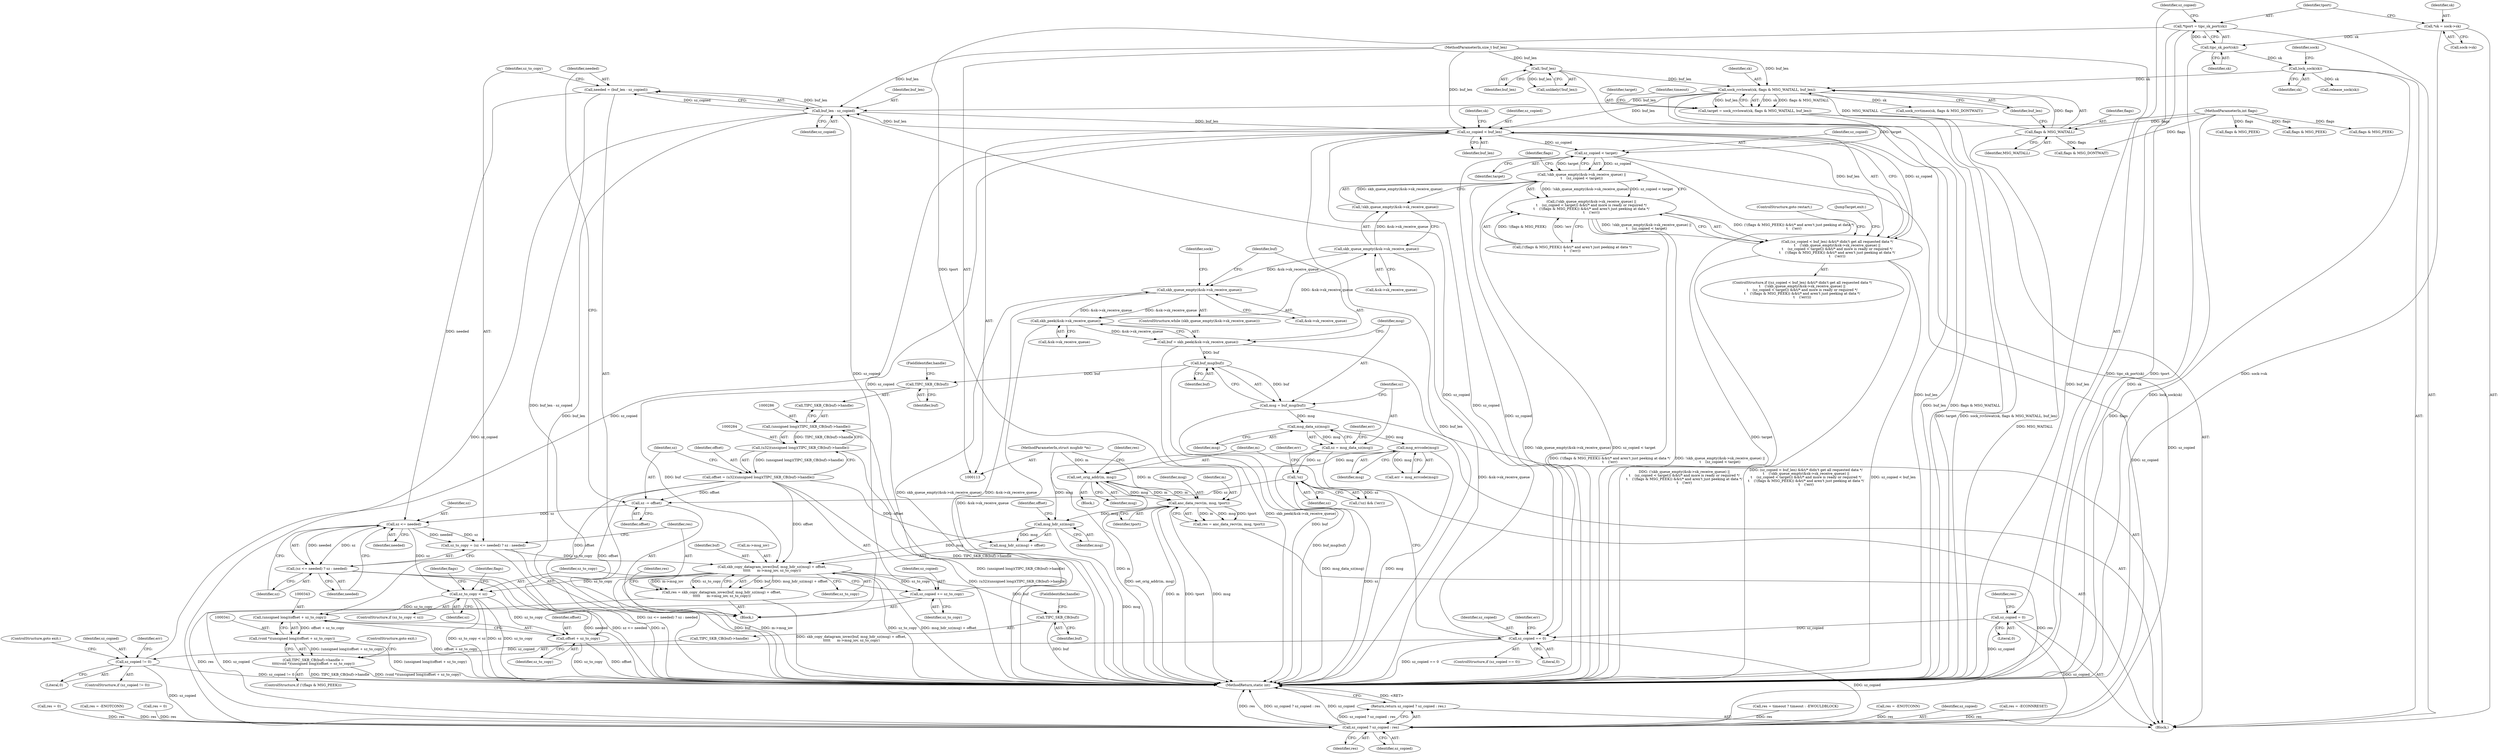 digraph "0_linux_f3d3342602f8bcbf37d7c46641cb9bca7618eb1c_33@integer" {
"1000294" [label="(Call,needed = (buf_len - sz_copied))"];
"1000296" [label="(Call,buf_len - sz_copied)"];
"1000171" [label="(Call,sock_rcvlowat(sk, flags & MSG_WAITALL, buf_len))"];
"1000154" [label="(Call,lock_sock(sk))"];
"1000129" [label="(Call,tipc_sk_port(sk))"];
"1000121" [label="(Call,*sk = sock->sk)"];
"1000173" [label="(Call,flags & MSG_WAITALL)"];
"1000118" [label="(MethodParameterIn,int flags)"];
"1000149" [label="(Call,!buf_len)"];
"1000117" [label="(MethodParameterIn,size_t buf_len)"];
"1000397" [label="(Call,sz_copied < buf_len)"];
"1000322" [label="(Call,sz_copied += sz_to_copy)"];
"1000309" [label="(Call,skb_copy_datagram_iovec(buf, msg_hdr_sz(msg) + offset,\n\t\t\t\t\t      m->msg_iov, sz_to_copy))"];
"1000288" [label="(Call,TIPC_SKB_CB(buf))"];
"1000239" [label="(Call,buf_msg(buf))"];
"1000230" [label="(Call,buf = skb_peek(&sk->sk_receive_queue))"];
"1000232" [label="(Call,skb_peek(&sk->sk_receive_queue))"];
"1000186" [label="(Call,skb_queue_empty(&sk->sk_receive_queue))"];
"1000403" [label="(Call,skb_queue_empty(&sk->sk_receive_queue))"];
"1000312" [label="(Call,msg_hdr_sz(msg))"];
"1000247" [label="(Call,msg_errcode(msg))"];
"1000243" [label="(Call,msg_data_sz(msg))"];
"1000237" [label="(Call,msg = buf_msg(buf))"];
"1000269" [label="(Call,anc_data_recv(m, msg, tport))"];
"1000264" [label="(Call,set_orig_addr(m, msg))"];
"1000116" [label="(MethodParameterIn,struct msghdr *m)"];
"1000127" [label="(Call,*tport = tipc_sk_port(sk))"];
"1000281" [label="(Call,offset = (u32)(unsigned long)(TIPC_SKB_CB(buf)->handle))"];
"1000283" [label="(Call,(u32)(unsigned long)(TIPC_SKB_CB(buf)->handle))"];
"1000285" [label="(Call,(unsigned long)(TIPC_SKB_CB(buf)->handle))"];
"1000299" [label="(Call,sz_to_copy = (sz <= needed) ? sz : needed)"];
"1000302" [label="(Call,sz <= needed)"];
"1000291" [label="(Call,sz -= offset)"];
"1000251" [label="(Call,!sz)"];
"1000241" [label="(Call,sz = msg_data_sz(msg))"];
"1000294" [label="(Call,needed = (buf_len - sz_copied))"];
"1000351" [label="(Call,sz_copied != 0)"];
"1000260" [label="(Call,sz_copied == 0)"];
"1000408" [label="(Call,sz_copied < target)"];
"1000169" [label="(Call,target = sock_rcvlowat(sk, flags & MSG_WAITALL, buf_len))"];
"1000139" [label="(Call,sz_copied = 0)"];
"1000307" [label="(Call,res = skb_copy_datagram_iovec(buf, msg_hdr_sz(msg) + offset,\n\t\t\t\t\t      m->msg_iov, sz_to_copy))"];
"1000423" [label="(Call,sz_copied ? sz_copied : res)"];
"1000422" [label="(Return,return sz_copied ? sz_copied : res;)"];
"1000396" [label="(Call,(sz_copied < buf_len) &&\t/* didn't get all requested data */\n\t    (!skb_queue_empty(&sk->sk_receive_queue) ||\n\t    (sz_copied < target)) &&\t/* and more is ready or required */\n\t    (!(flags & MSG_PEEK)) &&\t/* and aren't just peeking at data */\n\t    (!err))"];
"1000401" [label="(Call,!skb_queue_empty(&sk->sk_receive_queue) ||\n\t    (sz_copied < target))"];
"1000400" [label="(Call,(!skb_queue_empty(&sk->sk_receive_queue) ||\n\t    (sz_copied < target)) &&\t/* and more is ready or required */\n\t    (!(flags & MSG_PEEK)) &&\t/* and aren't just peeking at data */\n\t    (!err))"];
"1000326" [label="(Call,sz_to_copy < sz)"];
"1000342" [label="(Call,(unsigned long)(offset + sz_to_copy))"];
"1000340" [label="(Call,(void *)(unsigned long)(offset + sz_to_copy))"];
"1000335" [label="(Call,TIPC_SKB_CB(buf)->handle =\n\t\t\t\t(void *)(unsigned long)(offset + sz_to_copy))"];
"1000344" [label="(Call,offset + sz_to_copy)"];
"1000337" [label="(Call,TIPC_SKB_CB(buf))"];
"1000301" [label="(Call,(sz <= needed) ? sz : needed)"];
"1000325" [label="(ControlStructure,if (sz_to_copy < sz))"];
"1000298" [label="(Identifier,sz_copied)"];
"1000411" [label="(Call,(!(flags & MSG_PEEK)) &&\t/* and aren't just peeking at data */\n\t    (!err))"];
"1000148" [label="(Call,unlikely(!buf_len))"];
"1000179" [label="(Call,sock_rcvtimeo(sk, flags & MSG_DONTWAIT))"];
"1000239" [label="(Call,buf_msg(buf))"];
"1000303" [label="(Identifier,sz)"];
"1000413" [label="(Call,flags & MSG_PEEK)"];
"1000420" [label="(Call,release_sock(sk))"];
"1000174" [label="(Identifier,flags)"];
"1000340" [label="(Call,(void *)(unsigned long)(offset + sz_to_copy))"];
"1000309" [label="(Call,skb_copy_datagram_iovec(buf, msg_hdr_sz(msg) + offset,\n\t\t\t\t\t      m->msg_iov, sz_to_copy))"];
"1000116" [label="(MethodParameterIn,struct msghdr *m)"];
"1000272" [label="(Identifier,tport)"];
"1000230" [label="(Call,buf = skb_peek(&sk->sk_receive_queue))"];
"1000322" [label="(Call,sz_copied += sz_to_copy)"];
"1000423" [label="(Call,sz_copied ? sz_copied : res)"];
"1000345" [label="(Identifier,offset)"];
"1000209" [label="(Call,res = timeout ? timeout : -EWOULDBLOCK)"];
"1000247" [label="(Call,msg_errcode(msg))"];
"1000320" [label="(Identifier,res)"];
"1000339" [label="(FieldIdentifier,handle)"];
"1000185" [label="(ControlStructure,while (skb_queue_empty(&sk->sk_receive_queue)))"];
"1000173" [label="(Call,flags & MSG_WAITALL)"];
"1000118" [label="(MethodParameterIn,int flags)"];
"1000150" [label="(Identifier,buf_len)"];
"1000404" [label="(Call,&sk->sk_receive_queue)"];
"1000139" [label="(Call,sz_copied = 0)"];
"1000129" [label="(Call,tipc_sk_port(sk))"];
"1000402" [label="(Call,!skb_queue_empty(&sk->sk_receive_queue))"];
"1000294" [label="(Call,needed = (buf_len - sz_copied))"];
"1000169" [label="(Call,target = sock_rcvlowat(sk, flags & MSG_WAITALL, buf_len))"];
"1000232" [label="(Call,skb_peek(&sk->sk_receive_queue))"];
"1000160" [label="(Identifier,sock)"];
"1000263" [label="(Block,)"];
"1000346" [label="(Identifier,sz_to_copy)"];
"1000123" [label="(Call,sock->sk)"];
"1000338" [label="(Identifier,buf)"];
"1000260" [label="(Call,sz_copied == 0)"];
"1000315" [label="(Call,m->msg_iov)"];
"1000285" [label="(Call,(unsigned long)(TIPC_SKB_CB(buf)->handle))"];
"1000245" [label="(Call,err = msg_errcode(msg))"];
"1000396" [label="(Call,(sz_copied < buf_len) &&\t/* didn't get all requested data */\n\t    (!skb_queue_empty(&sk->sk_receive_queue) ||\n\t    (sz_copied < target)) &&\t/* and more is ready or required */\n\t    (!(flags & MSG_PEEK)) &&\t/* and aren't just peeking at data */\n\t    (!err))"];
"1000262" [label="(Literal,0)"];
"1000418" [label="(ControlStructure,goto restart;)"];
"1000127" [label="(Call,*tport = tipc_sk_port(sk))"];
"1000181" [label="(Call,flags & MSG_DONTWAIT)"];
"1000261" [label="(Identifier,sz_copied)"];
"1000296" [label="(Call,buf_len - sz_copied)"];
"1000307" [label="(Call,res = skb_copy_datagram_iovec(buf, msg_hdr_sz(msg) + offset,\n\t\t\t\t\t      m->msg_iov, sz_to_copy))"];
"1000295" [label="(Identifier,needed)"];
"1000281" [label="(Call,offset = (u32)(unsigned long)(TIPC_SKB_CB(buf)->handle))"];
"1000195" [label="(Identifier,sock)"];
"1000318" [label="(Identifier,sz_to_copy)"];
"1000282" [label="(Identifier,offset)"];
"1000403" [label="(Call,skb_queue_empty(&sk->sk_receive_queue))"];
"1000164" [label="(Call,res = -ENOTCONN)"];
"1000237" [label="(Call,msg = buf_msg(buf))"];
"1000354" [label="(ControlStructure,goto exit;)"];
"1000375" [label="(Identifier,flags)"];
"1000170" [label="(Identifier,target)"];
"1000251" [label="(Call,!sz)"];
"1000264" [label="(Call,set_orig_addr(m, msg))"];
"1000140" [label="(Identifier,sz_copied)"];
"1000141" [label="(Literal,0)"];
"1000242" [label="(Identifier,sz)"];
"1000171" [label="(Call,sock_rcvlowat(sk, flags & MSG_WAITALL, buf_len))"];
"1000351" [label="(Call,sz_copied != 0)"];
"1000155" [label="(Identifier,sk)"];
"1000149" [label="(Call,!buf_len)"];
"1000122" [label="(Identifier,sk)"];
"1000330" [label="(ControlStructure,if (!(flags & MSG_PEEK)))"];
"1000154" [label="(Call,lock_sock(sk))"];
"1000130" [label="(Identifier,sk)"];
"1000288" [label="(Call,TIPC_SKB_CB(buf))"];
"1000278" [label="(Identifier,err)"];
"1000270" [label="(Identifier,m)"];
"1000344" [label="(Call,offset + sz_to_copy)"];
"1000347" [label="(ControlStructure,goto exit;)"];
"1000268" [label="(Identifier,res)"];
"1000117" [label="(MethodParameterIn,size_t buf_len)"];
"1000312" [label="(Call,msg_hdr_sz(msg))"];
"1000422" [label="(Return,return sz_copied ? sz_copied : res;)"];
"1000408" [label="(Call,sz_copied < target)"];
"1000374" [label="(Call,flags & MSG_PEEK)"];
"1000290" [label="(FieldIdentifier,handle)"];
"1000332" [label="(Call,flags & MSG_PEEK)"];
"1000283" [label="(Call,(u32)(unsigned long)(TIPC_SKB_CB(buf)->handle))"];
"1000252" [label="(Identifier,sz)"];
"1000240" [label="(Identifier,buf)"];
"1000243" [label="(Call,msg_data_sz(msg))"];
"1000246" [label="(Identifier,err)"];
"1000311" [label="(Call,msg_hdr_sz(msg) + offset)"];
"1000314" [label="(Identifier,offset)"];
"1000326" [label="(Call,sz_to_copy < sz)"];
"1000248" [label="(Identifier,msg)"];
"1000297" [label="(Identifier,buf_len)"];
"1000414" [label="(Identifier,flags)"];
"1000305" [label="(Identifier,sz)"];
"1000231" [label="(Identifier,buf)"];
"1000424" [label="(Identifier,sz_copied)"];
"1000327" [label="(Identifier,sz_to_copy)"];
"1000301" [label="(Call,(sz <= needed) ? sz : needed)"];
"1000302" [label="(Call,sz <= needed)"];
"1000426" [label="(Identifier,res)"];
"1000259" [label="(ControlStructure,if (sz_copied == 0))"];
"1000238" [label="(Identifier,msg)"];
"1000336" [label="(Call,TIPC_SKB_CB(buf)->handle)"];
"1000427" [label="(MethodReturn,static int)"];
"1000342" [label="(Call,(unsigned long)(offset + sz_to_copy))"];
"1000328" [label="(Identifier,sz)"];
"1000337" [label="(Call,TIPC_SKB_CB(buf))"];
"1000121" [label="(Call,*sk = sock->sk)"];
"1000119" [label="(Block,)"];
"1000353" [label="(Literal,0)"];
"1000397" [label="(Call,sz_copied < buf_len)"];
"1000398" [label="(Identifier,sz_copied)"];
"1000352" [label="(Identifier,sz_copied)"];
"1000267" [label="(Call,res = anc_data_recv(m, msg, tport))"];
"1000300" [label="(Identifier,sz_to_copy)"];
"1000406" [label="(Identifier,sk)"];
"1000299" [label="(Call,sz_to_copy = (sz <= needed) ? sz : needed)"];
"1000323" [label="(Identifier,sz_copied)"];
"1000350" [label="(ControlStructure,if (sz_copied != 0))"];
"1000233" [label="(Call,&sk->sk_receive_queue)"];
"1000128" [label="(Identifier,tport)"];
"1000401" [label="(Call,!skb_queue_empty(&sk->sk_receive_queue) ||\n\t    (sz_copied < target))"];
"1000241" [label="(Call,sz = msg_data_sz(msg))"];
"1000271" [label="(Identifier,msg)"];
"1000410" [label="(Identifier,target)"];
"1000266" [label="(Identifier,msg)"];
"1000186" [label="(Call,skb_queue_empty(&sk->sk_receive_queue))"];
"1000292" [label="(Identifier,sz)"];
"1000333" [label="(Identifier,flags)"];
"1000279" [label="(Block,)"];
"1000172" [label="(Identifier,sk)"];
"1000367" [label="(Call,res = -ECONNRESET)"];
"1000304" [label="(Identifier,needed)"];
"1000425" [label="(Identifier,sz_copied)"];
"1000145" [label="(Identifier,res)"];
"1000178" [label="(Identifier,timeout)"];
"1000289" [label="(Identifier,buf)"];
"1000358" [label="(Identifier,err)"];
"1000306" [label="(Identifier,needed)"];
"1000144" [label="(Call,res = 0)"];
"1000199" [label="(Call,res = -ENOTCONN)"];
"1000399" [label="(Identifier,buf_len)"];
"1000409" [label="(Identifier,sz_copied)"];
"1000187" [label="(Call,&sk->sk_receive_queue)"];
"1000287" [label="(Call,TIPC_SKB_CB(buf)->handle)"];
"1000313" [label="(Identifier,msg)"];
"1000310" [label="(Identifier,buf)"];
"1000293" [label="(Identifier,offset)"];
"1000175" [label="(Identifier,MSG_WAITALL)"];
"1000291" [label="(Call,sz -= offset)"];
"1000176" [label="(Identifier,buf_len)"];
"1000244" [label="(Identifier,msg)"];
"1000419" [label="(JumpTarget,exit:)"];
"1000363" [label="(Call,res = 0)"];
"1000395" [label="(ControlStructure,if ((sz_copied < buf_len) &&\t/* didn't get all requested data */\n\t    (!skb_queue_empty(&sk->sk_receive_queue) ||\n\t    (sz_copied < target)) &&\t/* and more is ready or required */\n\t    (!(flags & MSG_PEEK)) &&\t/* and aren't just peeking at data */\n\t    (!err)))"];
"1000250" [label="(Call,(!sz) && (!err))"];
"1000400" [label="(Call,(!skb_queue_empty(&sk->sk_receive_queue) ||\n\t    (sz_copied < target)) &&\t/* and more is ready or required */\n\t    (!(flags & MSG_PEEK)) &&\t/* and aren't just peeking at data */\n\t    (!err))"];
"1000269" [label="(Call,anc_data_recv(m, msg, tport))"];
"1000254" [label="(Identifier,err)"];
"1000265" [label="(Identifier,m)"];
"1000324" [label="(Identifier,sz_to_copy)"];
"1000308" [label="(Identifier,res)"];
"1000335" [label="(Call,TIPC_SKB_CB(buf)->handle =\n\t\t\t\t(void *)(unsigned long)(offset + sz_to_copy))"];
"1000294" -> "1000279"  [label="AST: "];
"1000294" -> "1000296"  [label="CFG: "];
"1000295" -> "1000294"  [label="AST: "];
"1000296" -> "1000294"  [label="AST: "];
"1000300" -> "1000294"  [label="CFG: "];
"1000294" -> "1000427"  [label="DDG: buf_len - sz_copied"];
"1000296" -> "1000294"  [label="DDG: buf_len"];
"1000296" -> "1000294"  [label="DDG: sz_copied"];
"1000294" -> "1000302"  [label="DDG: needed"];
"1000296" -> "1000298"  [label="CFG: "];
"1000297" -> "1000296"  [label="AST: "];
"1000298" -> "1000296"  [label="AST: "];
"1000296" -> "1000427"  [label="DDG: buf_len"];
"1000171" -> "1000296"  [label="DDG: buf_len"];
"1000397" -> "1000296"  [label="DDG: buf_len"];
"1000117" -> "1000296"  [label="DDG: buf_len"];
"1000260" -> "1000296"  [label="DDG: sz_copied"];
"1000296" -> "1000322"  [label="DDG: sz_copied"];
"1000296" -> "1000397"  [label="DDG: buf_len"];
"1000296" -> "1000423"  [label="DDG: sz_copied"];
"1000171" -> "1000169"  [label="AST: "];
"1000171" -> "1000176"  [label="CFG: "];
"1000172" -> "1000171"  [label="AST: "];
"1000173" -> "1000171"  [label="AST: "];
"1000176" -> "1000171"  [label="AST: "];
"1000169" -> "1000171"  [label="CFG: "];
"1000171" -> "1000427"  [label="DDG: buf_len"];
"1000171" -> "1000427"  [label="DDG: flags & MSG_WAITALL"];
"1000171" -> "1000169"  [label="DDG: sk"];
"1000171" -> "1000169"  [label="DDG: flags & MSG_WAITALL"];
"1000171" -> "1000169"  [label="DDG: buf_len"];
"1000154" -> "1000171"  [label="DDG: sk"];
"1000173" -> "1000171"  [label="DDG: flags"];
"1000173" -> "1000171"  [label="DDG: MSG_WAITALL"];
"1000149" -> "1000171"  [label="DDG: buf_len"];
"1000117" -> "1000171"  [label="DDG: buf_len"];
"1000171" -> "1000179"  [label="DDG: sk"];
"1000171" -> "1000397"  [label="DDG: buf_len"];
"1000154" -> "1000119"  [label="AST: "];
"1000154" -> "1000155"  [label="CFG: "];
"1000155" -> "1000154"  [label="AST: "];
"1000160" -> "1000154"  [label="CFG: "];
"1000154" -> "1000427"  [label="DDG: lock_sock(sk)"];
"1000129" -> "1000154"  [label="DDG: sk"];
"1000154" -> "1000420"  [label="DDG: sk"];
"1000129" -> "1000127"  [label="AST: "];
"1000129" -> "1000130"  [label="CFG: "];
"1000130" -> "1000129"  [label="AST: "];
"1000127" -> "1000129"  [label="CFG: "];
"1000129" -> "1000427"  [label="DDG: sk"];
"1000129" -> "1000127"  [label="DDG: sk"];
"1000121" -> "1000129"  [label="DDG: sk"];
"1000121" -> "1000119"  [label="AST: "];
"1000121" -> "1000123"  [label="CFG: "];
"1000122" -> "1000121"  [label="AST: "];
"1000123" -> "1000121"  [label="AST: "];
"1000128" -> "1000121"  [label="CFG: "];
"1000121" -> "1000427"  [label="DDG: sock->sk"];
"1000173" -> "1000175"  [label="CFG: "];
"1000174" -> "1000173"  [label="AST: "];
"1000175" -> "1000173"  [label="AST: "];
"1000176" -> "1000173"  [label="CFG: "];
"1000173" -> "1000427"  [label="DDG: MSG_WAITALL"];
"1000118" -> "1000173"  [label="DDG: flags"];
"1000173" -> "1000181"  [label="DDG: flags"];
"1000118" -> "1000113"  [label="AST: "];
"1000118" -> "1000427"  [label="DDG: flags"];
"1000118" -> "1000181"  [label="DDG: flags"];
"1000118" -> "1000332"  [label="DDG: flags"];
"1000118" -> "1000374"  [label="DDG: flags"];
"1000118" -> "1000413"  [label="DDG: flags"];
"1000149" -> "1000148"  [label="AST: "];
"1000149" -> "1000150"  [label="CFG: "];
"1000150" -> "1000149"  [label="AST: "];
"1000148" -> "1000149"  [label="CFG: "];
"1000149" -> "1000427"  [label="DDG: buf_len"];
"1000149" -> "1000148"  [label="DDG: buf_len"];
"1000117" -> "1000149"  [label="DDG: buf_len"];
"1000117" -> "1000113"  [label="AST: "];
"1000117" -> "1000427"  [label="DDG: buf_len"];
"1000117" -> "1000397"  [label="DDG: buf_len"];
"1000397" -> "1000396"  [label="AST: "];
"1000397" -> "1000399"  [label="CFG: "];
"1000398" -> "1000397"  [label="AST: "];
"1000399" -> "1000397"  [label="AST: "];
"1000406" -> "1000397"  [label="CFG: "];
"1000396" -> "1000397"  [label="CFG: "];
"1000397" -> "1000427"  [label="DDG: buf_len"];
"1000397" -> "1000260"  [label="DDG: sz_copied"];
"1000397" -> "1000396"  [label="DDG: sz_copied"];
"1000397" -> "1000396"  [label="DDG: buf_len"];
"1000322" -> "1000397"  [label="DDG: sz_copied"];
"1000351" -> "1000397"  [label="DDG: sz_copied"];
"1000397" -> "1000408"  [label="DDG: sz_copied"];
"1000397" -> "1000423"  [label="DDG: sz_copied"];
"1000322" -> "1000279"  [label="AST: "];
"1000322" -> "1000324"  [label="CFG: "];
"1000323" -> "1000322"  [label="AST: "];
"1000324" -> "1000322"  [label="AST: "];
"1000327" -> "1000322"  [label="CFG: "];
"1000309" -> "1000322"  [label="DDG: sz_to_copy"];
"1000322" -> "1000423"  [label="DDG: sz_copied"];
"1000309" -> "1000307"  [label="AST: "];
"1000309" -> "1000318"  [label="CFG: "];
"1000310" -> "1000309"  [label="AST: "];
"1000311" -> "1000309"  [label="AST: "];
"1000315" -> "1000309"  [label="AST: "];
"1000318" -> "1000309"  [label="AST: "];
"1000307" -> "1000309"  [label="CFG: "];
"1000309" -> "1000427"  [label="DDG: buf"];
"1000309" -> "1000427"  [label="DDG: m->msg_iov"];
"1000309" -> "1000427"  [label="DDG: sz_to_copy"];
"1000309" -> "1000427"  [label="DDG: msg_hdr_sz(msg) + offset"];
"1000309" -> "1000307"  [label="DDG: buf"];
"1000309" -> "1000307"  [label="DDG: msg_hdr_sz(msg) + offset"];
"1000309" -> "1000307"  [label="DDG: m->msg_iov"];
"1000309" -> "1000307"  [label="DDG: sz_to_copy"];
"1000288" -> "1000309"  [label="DDG: buf"];
"1000312" -> "1000309"  [label="DDG: msg"];
"1000281" -> "1000309"  [label="DDG: offset"];
"1000299" -> "1000309"  [label="DDG: sz_to_copy"];
"1000309" -> "1000326"  [label="DDG: sz_to_copy"];
"1000309" -> "1000337"  [label="DDG: buf"];
"1000288" -> "1000287"  [label="AST: "];
"1000288" -> "1000289"  [label="CFG: "];
"1000289" -> "1000288"  [label="AST: "];
"1000290" -> "1000288"  [label="CFG: "];
"1000239" -> "1000288"  [label="DDG: buf"];
"1000239" -> "1000237"  [label="AST: "];
"1000239" -> "1000240"  [label="CFG: "];
"1000240" -> "1000239"  [label="AST: "];
"1000237" -> "1000239"  [label="CFG: "];
"1000239" -> "1000427"  [label="DDG: buf"];
"1000239" -> "1000237"  [label="DDG: buf"];
"1000230" -> "1000239"  [label="DDG: buf"];
"1000230" -> "1000119"  [label="AST: "];
"1000230" -> "1000232"  [label="CFG: "];
"1000231" -> "1000230"  [label="AST: "];
"1000232" -> "1000230"  [label="AST: "];
"1000238" -> "1000230"  [label="CFG: "];
"1000230" -> "1000427"  [label="DDG: skb_peek(&sk->sk_receive_queue)"];
"1000232" -> "1000230"  [label="DDG: &sk->sk_receive_queue"];
"1000232" -> "1000233"  [label="CFG: "];
"1000233" -> "1000232"  [label="AST: "];
"1000232" -> "1000427"  [label="DDG: &sk->sk_receive_queue"];
"1000232" -> "1000186"  [label="DDG: &sk->sk_receive_queue"];
"1000186" -> "1000232"  [label="DDG: &sk->sk_receive_queue"];
"1000232" -> "1000403"  [label="DDG: &sk->sk_receive_queue"];
"1000186" -> "1000185"  [label="AST: "];
"1000186" -> "1000187"  [label="CFG: "];
"1000187" -> "1000186"  [label="AST: "];
"1000195" -> "1000186"  [label="CFG: "];
"1000231" -> "1000186"  [label="CFG: "];
"1000186" -> "1000427"  [label="DDG: skb_queue_empty(&sk->sk_receive_queue)"];
"1000186" -> "1000427"  [label="DDG: &sk->sk_receive_queue"];
"1000403" -> "1000186"  [label="DDG: &sk->sk_receive_queue"];
"1000403" -> "1000402"  [label="AST: "];
"1000403" -> "1000404"  [label="CFG: "];
"1000404" -> "1000403"  [label="AST: "];
"1000402" -> "1000403"  [label="CFG: "];
"1000403" -> "1000427"  [label="DDG: &sk->sk_receive_queue"];
"1000403" -> "1000402"  [label="DDG: &sk->sk_receive_queue"];
"1000312" -> "1000311"  [label="AST: "];
"1000312" -> "1000313"  [label="CFG: "];
"1000313" -> "1000312"  [label="AST: "];
"1000314" -> "1000312"  [label="CFG: "];
"1000312" -> "1000427"  [label="DDG: msg"];
"1000312" -> "1000311"  [label="DDG: msg"];
"1000247" -> "1000312"  [label="DDG: msg"];
"1000269" -> "1000312"  [label="DDG: msg"];
"1000247" -> "1000245"  [label="AST: "];
"1000247" -> "1000248"  [label="CFG: "];
"1000248" -> "1000247"  [label="AST: "];
"1000245" -> "1000247"  [label="CFG: "];
"1000247" -> "1000427"  [label="DDG: msg"];
"1000247" -> "1000245"  [label="DDG: msg"];
"1000243" -> "1000247"  [label="DDG: msg"];
"1000247" -> "1000264"  [label="DDG: msg"];
"1000243" -> "1000241"  [label="AST: "];
"1000243" -> "1000244"  [label="CFG: "];
"1000244" -> "1000243"  [label="AST: "];
"1000241" -> "1000243"  [label="CFG: "];
"1000243" -> "1000241"  [label="DDG: msg"];
"1000237" -> "1000243"  [label="DDG: msg"];
"1000237" -> "1000119"  [label="AST: "];
"1000238" -> "1000237"  [label="AST: "];
"1000242" -> "1000237"  [label="CFG: "];
"1000237" -> "1000427"  [label="DDG: buf_msg(buf)"];
"1000269" -> "1000267"  [label="AST: "];
"1000269" -> "1000272"  [label="CFG: "];
"1000270" -> "1000269"  [label="AST: "];
"1000271" -> "1000269"  [label="AST: "];
"1000272" -> "1000269"  [label="AST: "];
"1000267" -> "1000269"  [label="CFG: "];
"1000269" -> "1000427"  [label="DDG: m"];
"1000269" -> "1000427"  [label="DDG: tport"];
"1000269" -> "1000427"  [label="DDG: msg"];
"1000269" -> "1000264"  [label="DDG: m"];
"1000269" -> "1000267"  [label="DDG: m"];
"1000269" -> "1000267"  [label="DDG: msg"];
"1000269" -> "1000267"  [label="DDG: tport"];
"1000264" -> "1000269"  [label="DDG: m"];
"1000264" -> "1000269"  [label="DDG: msg"];
"1000116" -> "1000269"  [label="DDG: m"];
"1000127" -> "1000269"  [label="DDG: tport"];
"1000264" -> "1000263"  [label="AST: "];
"1000264" -> "1000266"  [label="CFG: "];
"1000265" -> "1000264"  [label="AST: "];
"1000266" -> "1000264"  [label="AST: "];
"1000268" -> "1000264"  [label="CFG: "];
"1000264" -> "1000427"  [label="DDG: set_orig_addr(m, msg)"];
"1000116" -> "1000264"  [label="DDG: m"];
"1000116" -> "1000113"  [label="AST: "];
"1000116" -> "1000427"  [label="DDG: m"];
"1000127" -> "1000119"  [label="AST: "];
"1000128" -> "1000127"  [label="AST: "];
"1000140" -> "1000127"  [label="CFG: "];
"1000127" -> "1000427"  [label="DDG: tipc_sk_port(sk)"];
"1000127" -> "1000427"  [label="DDG: tport"];
"1000281" -> "1000279"  [label="AST: "];
"1000281" -> "1000283"  [label="CFG: "];
"1000282" -> "1000281"  [label="AST: "];
"1000283" -> "1000281"  [label="AST: "];
"1000292" -> "1000281"  [label="CFG: "];
"1000281" -> "1000427"  [label="DDG: (u32)(unsigned long)(TIPC_SKB_CB(buf)->handle)"];
"1000283" -> "1000281"  [label="DDG: (unsigned long)(TIPC_SKB_CB(buf)->handle)"];
"1000281" -> "1000291"  [label="DDG: offset"];
"1000281" -> "1000311"  [label="DDG: offset"];
"1000281" -> "1000342"  [label="DDG: offset"];
"1000281" -> "1000344"  [label="DDG: offset"];
"1000283" -> "1000285"  [label="CFG: "];
"1000284" -> "1000283"  [label="AST: "];
"1000285" -> "1000283"  [label="AST: "];
"1000283" -> "1000427"  [label="DDG: (unsigned long)(TIPC_SKB_CB(buf)->handle)"];
"1000285" -> "1000283"  [label="DDG: TIPC_SKB_CB(buf)->handle"];
"1000285" -> "1000287"  [label="CFG: "];
"1000286" -> "1000285"  [label="AST: "];
"1000287" -> "1000285"  [label="AST: "];
"1000285" -> "1000427"  [label="DDG: TIPC_SKB_CB(buf)->handle"];
"1000299" -> "1000279"  [label="AST: "];
"1000299" -> "1000301"  [label="CFG: "];
"1000300" -> "1000299"  [label="AST: "];
"1000301" -> "1000299"  [label="AST: "];
"1000308" -> "1000299"  [label="CFG: "];
"1000299" -> "1000427"  [label="DDG: (sz <= needed) ? sz : needed"];
"1000302" -> "1000299"  [label="DDG: sz"];
"1000302" -> "1000299"  [label="DDG: needed"];
"1000302" -> "1000301"  [label="AST: "];
"1000302" -> "1000304"  [label="CFG: "];
"1000303" -> "1000302"  [label="AST: "];
"1000304" -> "1000302"  [label="AST: "];
"1000305" -> "1000302"  [label="CFG: "];
"1000306" -> "1000302"  [label="CFG: "];
"1000291" -> "1000302"  [label="DDG: sz"];
"1000302" -> "1000301"  [label="DDG: sz"];
"1000302" -> "1000301"  [label="DDG: needed"];
"1000302" -> "1000326"  [label="DDG: sz"];
"1000291" -> "1000279"  [label="AST: "];
"1000291" -> "1000293"  [label="CFG: "];
"1000292" -> "1000291"  [label="AST: "];
"1000293" -> "1000291"  [label="AST: "];
"1000295" -> "1000291"  [label="CFG: "];
"1000251" -> "1000291"  [label="DDG: sz"];
"1000251" -> "1000250"  [label="AST: "];
"1000251" -> "1000252"  [label="CFG: "];
"1000252" -> "1000251"  [label="AST: "];
"1000254" -> "1000251"  [label="CFG: "];
"1000250" -> "1000251"  [label="CFG: "];
"1000251" -> "1000427"  [label="DDG: sz"];
"1000251" -> "1000250"  [label="DDG: sz"];
"1000241" -> "1000251"  [label="DDG: sz"];
"1000241" -> "1000119"  [label="AST: "];
"1000242" -> "1000241"  [label="AST: "];
"1000246" -> "1000241"  [label="CFG: "];
"1000241" -> "1000427"  [label="DDG: msg_data_sz(msg)"];
"1000351" -> "1000350"  [label="AST: "];
"1000351" -> "1000353"  [label="CFG: "];
"1000352" -> "1000351"  [label="AST: "];
"1000353" -> "1000351"  [label="AST: "];
"1000354" -> "1000351"  [label="CFG: "];
"1000358" -> "1000351"  [label="CFG: "];
"1000351" -> "1000427"  [label="DDG: sz_copied != 0"];
"1000260" -> "1000351"  [label="DDG: sz_copied"];
"1000351" -> "1000423"  [label="DDG: sz_copied"];
"1000260" -> "1000259"  [label="AST: "];
"1000260" -> "1000262"  [label="CFG: "];
"1000261" -> "1000260"  [label="AST: "];
"1000262" -> "1000260"  [label="AST: "];
"1000265" -> "1000260"  [label="CFG: "];
"1000278" -> "1000260"  [label="CFG: "];
"1000260" -> "1000427"  [label="DDG: sz_copied == 0"];
"1000408" -> "1000260"  [label="DDG: sz_copied"];
"1000139" -> "1000260"  [label="DDG: sz_copied"];
"1000260" -> "1000423"  [label="DDG: sz_copied"];
"1000408" -> "1000401"  [label="AST: "];
"1000408" -> "1000410"  [label="CFG: "];
"1000409" -> "1000408"  [label="AST: "];
"1000410" -> "1000408"  [label="AST: "];
"1000401" -> "1000408"  [label="CFG: "];
"1000408" -> "1000427"  [label="DDG: target"];
"1000408" -> "1000401"  [label="DDG: sz_copied"];
"1000408" -> "1000401"  [label="DDG: target"];
"1000169" -> "1000408"  [label="DDG: target"];
"1000408" -> "1000423"  [label="DDG: sz_copied"];
"1000169" -> "1000119"  [label="AST: "];
"1000170" -> "1000169"  [label="AST: "];
"1000178" -> "1000169"  [label="CFG: "];
"1000169" -> "1000427"  [label="DDG: sock_rcvlowat(sk, flags & MSG_WAITALL, buf_len)"];
"1000169" -> "1000427"  [label="DDG: target"];
"1000139" -> "1000119"  [label="AST: "];
"1000139" -> "1000141"  [label="CFG: "];
"1000140" -> "1000139"  [label="AST: "];
"1000141" -> "1000139"  [label="AST: "];
"1000145" -> "1000139"  [label="CFG: "];
"1000139" -> "1000427"  [label="DDG: sz_copied"];
"1000139" -> "1000423"  [label="DDG: sz_copied"];
"1000307" -> "1000279"  [label="AST: "];
"1000308" -> "1000307"  [label="AST: "];
"1000320" -> "1000307"  [label="CFG: "];
"1000307" -> "1000427"  [label="DDG: skb_copy_datagram_iovec(buf, msg_hdr_sz(msg) + offset,\n\t\t\t\t\t      m->msg_iov, sz_to_copy)"];
"1000307" -> "1000423"  [label="DDG: res"];
"1000423" -> "1000422"  [label="AST: "];
"1000423" -> "1000425"  [label="CFG: "];
"1000423" -> "1000426"  [label="CFG: "];
"1000424" -> "1000423"  [label="AST: "];
"1000425" -> "1000423"  [label="AST: "];
"1000426" -> "1000423"  [label="AST: "];
"1000422" -> "1000423"  [label="CFG: "];
"1000423" -> "1000427"  [label="DDG: res"];
"1000423" -> "1000427"  [label="DDG: sz_copied ? sz_copied : res"];
"1000423" -> "1000427"  [label="DDG: sz_copied"];
"1000423" -> "1000422"  [label="DDG: sz_copied ? sz_copied : res"];
"1000209" -> "1000423"  [label="DDG: res"];
"1000367" -> "1000423"  [label="DDG: res"];
"1000267" -> "1000423"  [label="DDG: res"];
"1000144" -> "1000423"  [label="DDG: res"];
"1000164" -> "1000423"  [label="DDG: res"];
"1000199" -> "1000423"  [label="DDG: res"];
"1000363" -> "1000423"  [label="DDG: res"];
"1000422" -> "1000119"  [label="AST: "];
"1000427" -> "1000422"  [label="CFG: "];
"1000422" -> "1000427"  [label="DDG: <RET>"];
"1000396" -> "1000395"  [label="AST: "];
"1000396" -> "1000400"  [label="CFG: "];
"1000400" -> "1000396"  [label="AST: "];
"1000418" -> "1000396"  [label="CFG: "];
"1000419" -> "1000396"  [label="CFG: "];
"1000396" -> "1000427"  [label="DDG: (sz_copied < buf_len) &&\t/* didn't get all requested data */\n\t    (!skb_queue_empty(&sk->sk_receive_queue) ||\n\t    (sz_copied < target)) &&\t/* and more is ready or required */\n\t    (!(flags & MSG_PEEK)) &&\t/* and aren't just peeking at data */\n\t    (!err)"];
"1000396" -> "1000427"  [label="DDG: sz_copied < buf_len"];
"1000396" -> "1000427"  [label="DDG: (!skb_queue_empty(&sk->sk_receive_queue) ||\n\t    (sz_copied < target)) &&\t/* and more is ready or required */\n\t    (!(flags & MSG_PEEK)) &&\t/* and aren't just peeking at data */\n\t    (!err)"];
"1000400" -> "1000396"  [label="DDG: !skb_queue_empty(&sk->sk_receive_queue) ||\n\t    (sz_copied < target)"];
"1000400" -> "1000396"  [label="DDG: (!(flags & MSG_PEEK)) &&\t/* and aren't just peeking at data */\n\t    (!err)"];
"1000401" -> "1000400"  [label="AST: "];
"1000401" -> "1000402"  [label="CFG: "];
"1000402" -> "1000401"  [label="AST: "];
"1000414" -> "1000401"  [label="CFG: "];
"1000400" -> "1000401"  [label="CFG: "];
"1000401" -> "1000427"  [label="DDG: !skb_queue_empty(&sk->sk_receive_queue)"];
"1000401" -> "1000427"  [label="DDG: sz_copied < target"];
"1000401" -> "1000400"  [label="DDG: !skb_queue_empty(&sk->sk_receive_queue)"];
"1000401" -> "1000400"  [label="DDG: sz_copied < target"];
"1000402" -> "1000401"  [label="DDG: skb_queue_empty(&sk->sk_receive_queue)"];
"1000400" -> "1000411"  [label="CFG: "];
"1000411" -> "1000400"  [label="AST: "];
"1000400" -> "1000427"  [label="DDG: (!(flags & MSG_PEEK)) &&\t/* and aren't just peeking at data */\n\t    (!err)"];
"1000400" -> "1000427"  [label="DDG: !skb_queue_empty(&sk->sk_receive_queue) ||\n\t    (sz_copied < target)"];
"1000411" -> "1000400"  [label="DDG: !(flags & MSG_PEEK)"];
"1000411" -> "1000400"  [label="DDG: !err"];
"1000326" -> "1000325"  [label="AST: "];
"1000326" -> "1000328"  [label="CFG: "];
"1000327" -> "1000326"  [label="AST: "];
"1000328" -> "1000326"  [label="AST: "];
"1000333" -> "1000326"  [label="CFG: "];
"1000375" -> "1000326"  [label="CFG: "];
"1000326" -> "1000427"  [label="DDG: sz_to_copy < sz"];
"1000326" -> "1000427"  [label="DDG: sz"];
"1000326" -> "1000427"  [label="DDG: sz_to_copy"];
"1000326" -> "1000342"  [label="DDG: sz_to_copy"];
"1000326" -> "1000344"  [label="DDG: sz_to_copy"];
"1000342" -> "1000340"  [label="AST: "];
"1000342" -> "1000344"  [label="CFG: "];
"1000343" -> "1000342"  [label="AST: "];
"1000344" -> "1000342"  [label="AST: "];
"1000340" -> "1000342"  [label="CFG: "];
"1000342" -> "1000427"  [label="DDG: offset + sz_to_copy"];
"1000342" -> "1000340"  [label="DDG: offset + sz_to_copy"];
"1000340" -> "1000335"  [label="AST: "];
"1000341" -> "1000340"  [label="AST: "];
"1000335" -> "1000340"  [label="CFG: "];
"1000340" -> "1000427"  [label="DDG: (unsigned long)(offset + sz_to_copy)"];
"1000340" -> "1000335"  [label="DDG: (unsigned long)(offset + sz_to_copy)"];
"1000335" -> "1000330"  [label="AST: "];
"1000336" -> "1000335"  [label="AST: "];
"1000347" -> "1000335"  [label="CFG: "];
"1000335" -> "1000427"  [label="DDG: TIPC_SKB_CB(buf)->handle"];
"1000335" -> "1000427"  [label="DDG: (void *)(unsigned long)(offset + sz_to_copy)"];
"1000344" -> "1000346"  [label="CFG: "];
"1000345" -> "1000344"  [label="AST: "];
"1000346" -> "1000344"  [label="AST: "];
"1000344" -> "1000427"  [label="DDG: sz_to_copy"];
"1000344" -> "1000427"  [label="DDG: offset"];
"1000337" -> "1000336"  [label="AST: "];
"1000337" -> "1000338"  [label="CFG: "];
"1000338" -> "1000337"  [label="AST: "];
"1000339" -> "1000337"  [label="CFG: "];
"1000337" -> "1000427"  [label="DDG: buf"];
"1000301" -> "1000305"  [label="CFG: "];
"1000301" -> "1000306"  [label="CFG: "];
"1000305" -> "1000301"  [label="AST: "];
"1000306" -> "1000301"  [label="AST: "];
"1000301" -> "1000427"  [label="DDG: sz"];
"1000301" -> "1000427"  [label="DDG: needed"];
"1000301" -> "1000427"  [label="DDG: sz <= needed"];
}
